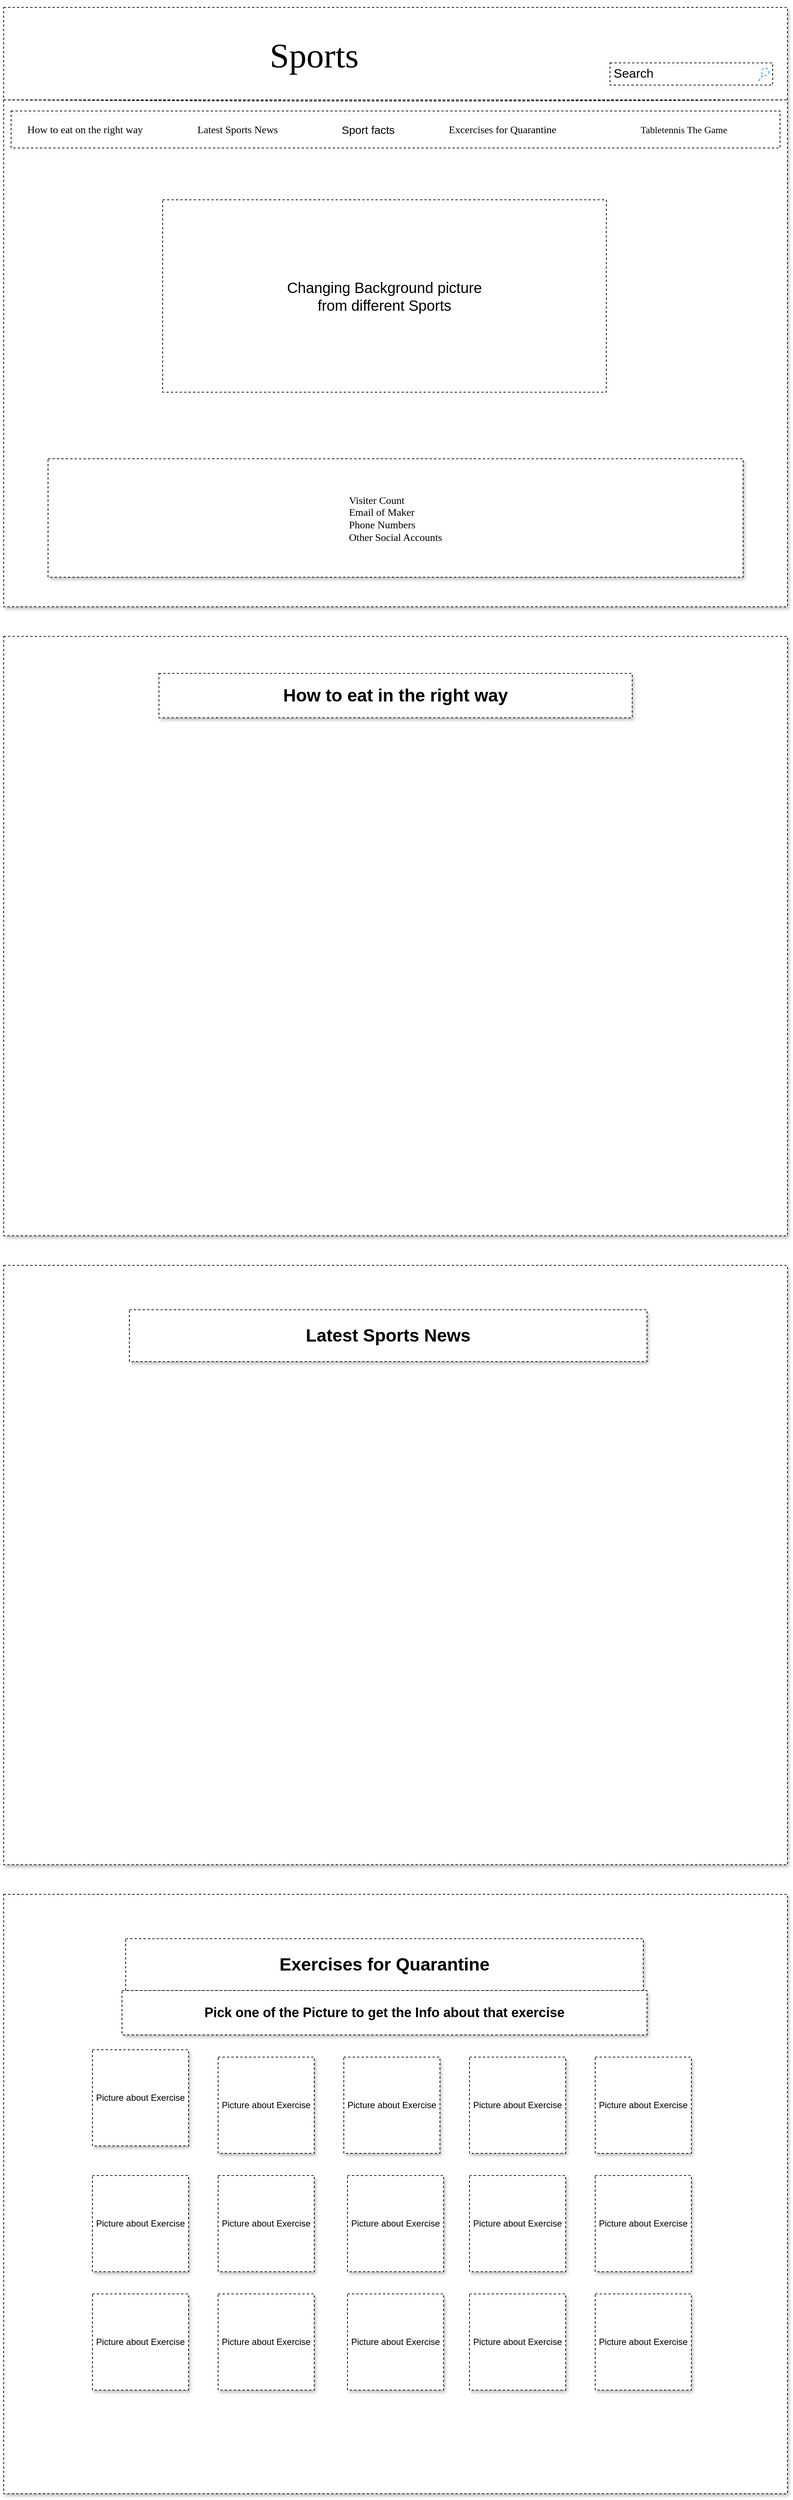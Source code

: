 <mxfile version="14.5.10" type="device"><diagram name="Page-1" id="03018318-947c-dd8e-b7a3-06fadd420f32"><mxGraphModel dx="1173" dy="693" grid="1" gridSize="10" guides="1" tooltips="1" connect="1" arrows="1" fold="1" page="1" pageScale="1" pageWidth="1100" pageHeight="850" math="0" shadow="0"><root><mxCell id="0"/><mxCell id="1" parent="0"/><mxCell id="677b7b8949515195-1" value="" style="whiteSpace=wrap;html=1;shadow=1;labelBackgroundColor=none;strokeWidth=1;fontFamily=Comic Sans MS;fontSize=12;align=center;comic=0;gradientDirection=north;sketch=0;rounded=0;dashed=1;" parent="1" vertex="1"><mxGeometry x="20" y="20" width="1060" height="810" as="geometry"/></mxCell><mxCell id="SLFzzPu9vYV9y0OqvAWU-2" value="" style="rounded=0;whiteSpace=wrap;html=1;dashed=1;" parent="1" vertex="1"><mxGeometry x="235" y="280" width="600" height="260" as="geometry"/></mxCell><mxCell id="677b7b8949515195-2" value="&lt;p style=&quot;font-size: 47px;&quot;&gt;&lt;font face=&quot;Comic Sans MS&quot; style=&quot;font-size: 47px;&quot;&gt;Sports&lt;/font&gt;&lt;/p&gt;" style="whiteSpace=wrap;html=1;shadow=0;labelBackgroundColor=none;strokeWidth=1;fontFamily=Verdana;fontSize=47;align=center;comic=1;fillColor=none;rounded=1;strokeColor=none;verticalAlign=middle;" parent="1" vertex="1"><mxGeometry x="60" y="40" width="760" height="90" as="geometry"/></mxCell><mxCell id="677b7b8949515195-3" value="Search" style="strokeWidth=1;shadow=1;dashed=1;align=center;html=1;shape=mxgraph.mockup.forms.searchBox;mainText=;strokeColor2=#008cff;fontSize=17;align=left;spacingLeft=3;labelBackgroundColor=none;comic=1;fillColor=none;labelBorderColor=none;sketch=0;" parent="1" vertex="1"><mxGeometry x="840" y="95" width="220" height="30" as="geometry"/></mxCell><mxCell id="677b7b8949515195-9" value="" style="line;strokeWidth=1;html=1;shadow=0;labelBackgroundColor=none;fillColor=none;fontFamily=Verdana;fontSize=14;align=center;comic=1;sketch=1;dashed=1;" parent="1" vertex="1"><mxGeometry x="20" y="140" width="1060" height="10" as="geometry"/></mxCell><mxCell id="677b7b8949515195-10" value="" style="whiteSpace=wrap;html=1;shadow=1;labelBackgroundColor=none;strokeWidth=1;fillColor=none;fontFamily=Verdana;fontSize=12;align=center;comic=0;sketch=0;rounded=0;dashed=1;" parent="1" vertex="1"><mxGeometry x="30" y="160" width="1040" height="50" as="geometry"/></mxCell><mxCell id="677b7b8949515195-11" value="How to eat on the right way" style="text;html=1;points=[];align=left;verticalAlign=top;spacingTop=-4;fontSize=14;fontFamily=Verdana;" parent="1" vertex="1"><mxGeometry x="50" y="175" width="200" height="20" as="geometry"/></mxCell><mxCell id="677b7b8949515195-12" value="Latest Sports News" style="text;html=1;points=[];align=left;verticalAlign=top;spacingTop=-4;fontSize=14;fontFamily=Verdana;" parent="1" vertex="1"><mxGeometry x="280" y="175" width="150" height="20" as="geometry"/></mxCell><mxCell id="677b7b8949515195-13" value="Excercises for Quarantine" style="text;html=1;points=[];align=left;verticalAlign=top;spacingTop=-4;fontSize=14;fontFamily=Verdana;" parent="1" vertex="1"><mxGeometry x="620" y="175" width="190" height="20" as="geometry"/></mxCell><mxCell id="677b7b8949515195-15" value="&lt;div style=&quot;text-align: justify ; font-size: 14px&quot;&gt;&lt;br&gt;&lt;/div&gt;&lt;div style=&quot;text-align: justify ; font-size: 14px&quot;&gt;&lt;font style=&quot;font-size: 14px&quot;&gt;&lt;br&gt;&lt;/font&gt;&lt;/div&gt;&lt;div style=&quot;text-align: justify ; font-size: 14px&quot;&gt;&lt;font style=&quot;font-size: 14px&quot;&gt;Visiter Count&lt;/font&gt;&lt;/div&gt;&lt;div style=&quot;text-align: justify ; font-size: 14px&quot;&gt;&lt;font style=&quot;font-size: 14px&quot;&gt;Email of Maker&lt;/font&gt;&lt;/div&gt;&lt;div style=&quot;text-align: justify ; font-size: 14px&quot;&gt;&lt;font style=&quot;font-size: 14px&quot;&gt;Phone Numbers&lt;/font&gt;&lt;/div&gt;&lt;div style=&quot;text-align: justify ; font-size: 14px&quot;&gt;&lt;font style=&quot;font-size: 14px&quot;&gt;Other Social Accounts&lt;/font&gt;&lt;/div&gt;" style="whiteSpace=wrap;html=1;shadow=1;labelBackgroundColor=none;strokeWidth=1;fontFamily=Verdana;fontSize=12;align=center;verticalAlign=top;spacing=10;comic=0;sketch=0;rounded=0;dashed=1;" parent="1" vertex="1"><mxGeometry x="80" y="630" width="940" height="160" as="geometry"/></mxCell><mxCell id="FqH0IEODXZGcoSVXCvni-1" value="&lt;span style=&quot;font-size: 20px&quot;&gt;Changing Background picture&lt;br&gt;from different Sports&lt;br&gt;&lt;/span&gt;" style="text;html=1;strokeColor=none;fillColor=none;align=center;verticalAlign=middle;whiteSpace=wrap;rounded=0;" parent="1" vertex="1"><mxGeometry x="390" y="340" width="290" height="140" as="geometry"/></mxCell><mxCell id="nDGetDEKoiDjGCJt77-l-8" value="" style="rounded=0;whiteSpace=wrap;html=1;shadow=1;sketch=0;dashed=1;" parent="1" vertex="1"><mxGeometry x="20" y="870" width="1060" height="810" as="geometry"/></mxCell><mxCell id="nDGetDEKoiDjGCJt77-l-10" value="&lt;h1&gt;How to eat in the right way&lt;/h1&gt;" style="rounded=0;whiteSpace=wrap;html=1;shadow=1;dashed=1;" parent="1" vertex="1"><mxGeometry x="230" y="920" width="640" height="60" as="geometry"/></mxCell><mxCell id="nDGetDEKoiDjGCJt77-l-11" value="" style="rounded=0;whiteSpace=wrap;html=1;sketch=0;strokeColor=#000000;fillColor=#ffffff;gradientColor=none;shadow=1;dashed=1;" parent="1" vertex="1"><mxGeometry x="20" y="1720" width="1060" height="810" as="geometry"/></mxCell><mxCell id="nDGetDEKoiDjGCJt77-l-13" value="&lt;h1&gt;Latest Sports News&lt;/h1&gt;" style="rounded=0;whiteSpace=wrap;html=1;sketch=0;strokeColor=#000000;fillColor=#ffffff;gradientColor=none;shadow=1;dashed=1;" parent="1" vertex="1"><mxGeometry x="190" y="1780" width="700" height="70" as="geometry"/></mxCell><mxCell id="nDGetDEKoiDjGCJt77-l-14" value="" style="rounded=0;whiteSpace=wrap;html=1;sketch=0;strokeColor=#000000;fillColor=#ffffff;gradientColor=none;shadow=1;dashed=1;" parent="1" vertex="1"><mxGeometry x="20" y="2570" width="1060" height="810" as="geometry"/></mxCell><mxCell id="nDGetDEKoiDjGCJt77-l-15" value="&lt;h1&gt;Exercises for Quarantine&lt;/h1&gt;" style="rounded=0;whiteSpace=wrap;html=1;sketch=0;strokeColor=#000000;fillColor=#ffffff;gradientColor=none;shadow=1;dashed=1;" parent="1" vertex="1"><mxGeometry x="185" y="2630" width="700" height="70" as="geometry"/></mxCell><mxCell id="nDGetDEKoiDjGCJt77-l-16" value="Picture about Exercise" style="whiteSpace=wrap;html=1;aspect=fixed;sketch=0;strokeColor=#000000;fillColor=#ffffff;gradientColor=none;shadow=1;rounded=0;dashed=1;" parent="1" vertex="1"><mxGeometry x="140" y="2780" width="130" height="130" as="geometry"/></mxCell><mxCell id="nDGetDEKoiDjGCJt77-l-18" value="Picture about Exercise" style="whiteSpace=wrap;html=1;aspect=fixed;sketch=0;strokeColor=#000000;fillColor=#ffffff;gradientColor=none;shadow=1;rounded=0;dashed=1;" parent="1" vertex="1"><mxGeometry x="310" y="2790" width="130" height="130" as="geometry"/></mxCell><mxCell id="nDGetDEKoiDjGCJt77-l-19" value="Picture about Exercise" style="whiteSpace=wrap;html=1;aspect=fixed;sketch=0;strokeColor=#000000;fillColor=#ffffff;gradientColor=none;shadow=1;rounded=0;dashed=1;" parent="1" vertex="1"><mxGeometry x="480" y="2790" width="130" height="130" as="geometry"/></mxCell><mxCell id="nDGetDEKoiDjGCJt77-l-20" value="Picture about Exercise" style="whiteSpace=wrap;html=1;aspect=fixed;sketch=0;strokeColor=#000000;fillColor=#ffffff;gradientColor=none;shadow=1;rounded=0;dashed=1;" parent="1" vertex="1"><mxGeometry x="310" y="2950" width="130" height="130" as="geometry"/></mxCell><mxCell id="nDGetDEKoiDjGCJt77-l-21" value="Picture about Exercise" style="whiteSpace=wrap;html=1;aspect=fixed;sketch=0;strokeColor=#000000;fillColor=#ffffff;gradientColor=none;shadow=1;rounded=0;dashed=1;" parent="1" vertex="1"><mxGeometry x="140" y="2950" width="130" height="130" as="geometry"/></mxCell><mxCell id="nDGetDEKoiDjGCJt77-l-22" value="Picture about Exercise" style="whiteSpace=wrap;html=1;aspect=fixed;sketch=0;strokeColor=#000000;fillColor=#ffffff;gradientColor=none;shadow=1;rounded=0;dashed=1;glass=0;" parent="1" vertex="1"><mxGeometry x="485" y="2950" width="130" height="130" as="geometry"/></mxCell><mxCell id="nDGetDEKoiDjGCJt77-l-23" value="Picture about Exercise" style="whiteSpace=wrap;html=1;aspect=fixed;sketch=0;strokeColor=#000000;fillColor=#ffffff;gradientColor=none;shadow=1;rounded=0;dashed=1;" parent="1" vertex="1"><mxGeometry x="650" y="2790" width="130" height="130" as="geometry"/></mxCell><mxCell id="nDGetDEKoiDjGCJt77-l-24" value="Picture about Exercise" style="whiteSpace=wrap;html=1;aspect=fixed;sketch=0;strokeColor=#000000;fillColor=#ffffff;gradientColor=none;shadow=1;rounded=0;dashed=1;" parent="1" vertex="1"><mxGeometry x="650" y="2950" width="130" height="130" as="geometry"/></mxCell><mxCell id="nDGetDEKoiDjGCJt77-l-25" value="Picture about Exercise" style="whiteSpace=wrap;html=1;aspect=fixed;sketch=0;strokeColor=#000000;fillColor=#ffffff;gradientColor=none;shadow=1;rounded=0;dashed=1;" parent="1" vertex="1"><mxGeometry x="820" y="2790" width="130" height="130" as="geometry"/></mxCell><mxCell id="nDGetDEKoiDjGCJt77-l-26" value="Picture about Exercise" style="whiteSpace=wrap;html=1;aspect=fixed;sketch=0;strokeColor=#000000;fillColor=#ffffff;gradientColor=none;shadow=1;rounded=0;dashed=1;" parent="1" vertex="1"><mxGeometry x="820" y="2950" width="130" height="130" as="geometry"/></mxCell><mxCell id="nDGetDEKoiDjGCJt77-l-27" value="Picture about Exercise" style="whiteSpace=wrap;html=1;aspect=fixed;sketch=0;strokeColor=#000000;fillColor=#ffffff;gradientColor=none;rounded=0;shadow=1;dashed=1;" parent="1" vertex="1"><mxGeometry x="820" y="3110" width="130" height="130" as="geometry"/></mxCell><mxCell id="nDGetDEKoiDjGCJt77-l-28" value="Picture about Exercise" style="whiteSpace=wrap;html=1;aspect=fixed;sketch=0;strokeColor=#000000;fillColor=#ffffff;gradientColor=none;rounded=0;shadow=1;glass=0;dashed=1;" parent="1" vertex="1"><mxGeometry x="650" y="3110" width="130" height="130" as="geometry"/></mxCell><mxCell id="nDGetDEKoiDjGCJt77-l-29" value="Picture about Exercise" style="whiteSpace=wrap;html=1;aspect=fixed;sketch=0;strokeColor=#000000;fillColor=#ffffff;gradientColor=none;shadow=1;rounded=0;dashed=1;" parent="1" vertex="1"><mxGeometry x="485" y="3110" width="130" height="130" as="geometry"/></mxCell><mxCell id="nDGetDEKoiDjGCJt77-l-30" value="Picture about Exercise" style="whiteSpace=wrap;html=1;aspect=fixed;sketch=0;strokeColor=#000000;fillColor=#ffffff;gradientColor=none;shadow=1;rounded=0;dashed=1;" parent="1" vertex="1"><mxGeometry x="310" y="3110" width="130" height="130" as="geometry"/></mxCell><mxCell id="nDGetDEKoiDjGCJt77-l-31" value="Picture about Exercise" style="whiteSpace=wrap;html=1;aspect=fixed;sketch=0;strokeColor=#000000;fillColor=#ffffff;gradientColor=none;shadow=1;rounded=0;dashed=1;" parent="1" vertex="1"><mxGeometry x="140" y="3110" width="130" height="130" as="geometry"/></mxCell><mxCell id="nDGetDEKoiDjGCJt77-l-32" value="&lt;h2&gt;Pick one of the Picture to get the Info about that exercise&lt;/h2&gt;" style="rounded=0;whiteSpace=wrap;html=1;sketch=0;strokeColor=#000000;fillColor=#ffffff;gradientColor=none;glass=0;shadow=1;dashed=1;" parent="1" vertex="1"><mxGeometry x="180" y="2700" width="710" height="60" as="geometry"/></mxCell><mxCell id="rip5tS6j1wsVapRwsfgn-2" value="Tabletennis The Game" style="text;html=1;strokeColor=none;fillColor=none;align=center;verticalAlign=middle;whiteSpace=wrap;rounded=0;shadow=1;comic=1;sketch=0;fontFamily=Verdana;fontSize=13;" parent="1" vertex="1"><mxGeometry x="820" y="170" width="240" height="30" as="geometry"/></mxCell><mxCell id="SLFzzPu9vYV9y0OqvAWU-1" value="&lt;font style=&quot;font-size: 15px&quot;&gt;Sport facts&amp;nbsp;&lt;/font&gt;" style="text;html=1;strokeColor=none;fillColor=none;align=center;verticalAlign=middle;whiteSpace=wrap;rounded=0;" parent="1" vertex="1"><mxGeometry x="400" y="170" width="230" height="30" as="geometry"/></mxCell></root></mxGraphModel></diagram></mxfile>